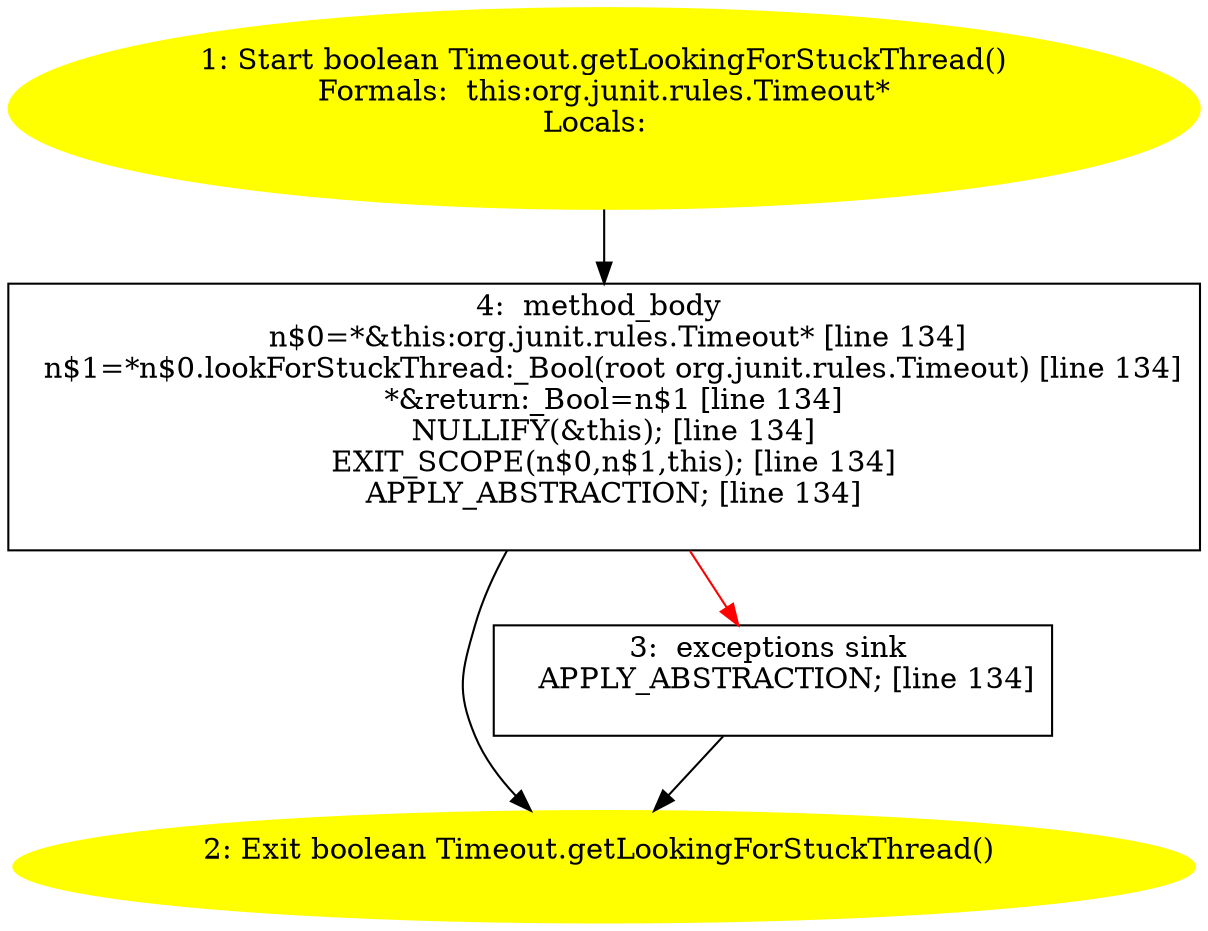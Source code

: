 /* @generated */
digraph cfg {
"org.junit.rules.Timeout.getLookingForStuckThread():boolean.1b121b6b2e9ac3395c7288c070d0bce3_1" [label="1: Start boolean Timeout.getLookingForStuckThread()\nFormals:  this:org.junit.rules.Timeout*\nLocals:  \n  " color=yellow style=filled]
	

	 "org.junit.rules.Timeout.getLookingForStuckThread():boolean.1b121b6b2e9ac3395c7288c070d0bce3_1" -> "org.junit.rules.Timeout.getLookingForStuckThread():boolean.1b121b6b2e9ac3395c7288c070d0bce3_4" ;
"org.junit.rules.Timeout.getLookingForStuckThread():boolean.1b121b6b2e9ac3395c7288c070d0bce3_2" [label="2: Exit boolean Timeout.getLookingForStuckThread() \n  " color=yellow style=filled]
	

"org.junit.rules.Timeout.getLookingForStuckThread():boolean.1b121b6b2e9ac3395c7288c070d0bce3_3" [label="3:  exceptions sink \n   APPLY_ABSTRACTION; [line 134]\n " shape="box"]
	

	 "org.junit.rules.Timeout.getLookingForStuckThread():boolean.1b121b6b2e9ac3395c7288c070d0bce3_3" -> "org.junit.rules.Timeout.getLookingForStuckThread():boolean.1b121b6b2e9ac3395c7288c070d0bce3_2" ;
"org.junit.rules.Timeout.getLookingForStuckThread():boolean.1b121b6b2e9ac3395c7288c070d0bce3_4" [label="4:  method_body \n   n$0=*&this:org.junit.rules.Timeout* [line 134]\n  n$1=*n$0.lookForStuckThread:_Bool(root org.junit.rules.Timeout) [line 134]\n  *&return:_Bool=n$1 [line 134]\n  NULLIFY(&this); [line 134]\n  EXIT_SCOPE(n$0,n$1,this); [line 134]\n  APPLY_ABSTRACTION; [line 134]\n " shape="box"]
	

	 "org.junit.rules.Timeout.getLookingForStuckThread():boolean.1b121b6b2e9ac3395c7288c070d0bce3_4" -> "org.junit.rules.Timeout.getLookingForStuckThread():boolean.1b121b6b2e9ac3395c7288c070d0bce3_2" ;
	 "org.junit.rules.Timeout.getLookingForStuckThread():boolean.1b121b6b2e9ac3395c7288c070d0bce3_4" -> "org.junit.rules.Timeout.getLookingForStuckThread():boolean.1b121b6b2e9ac3395c7288c070d0bce3_3" [color="red" ];
}
